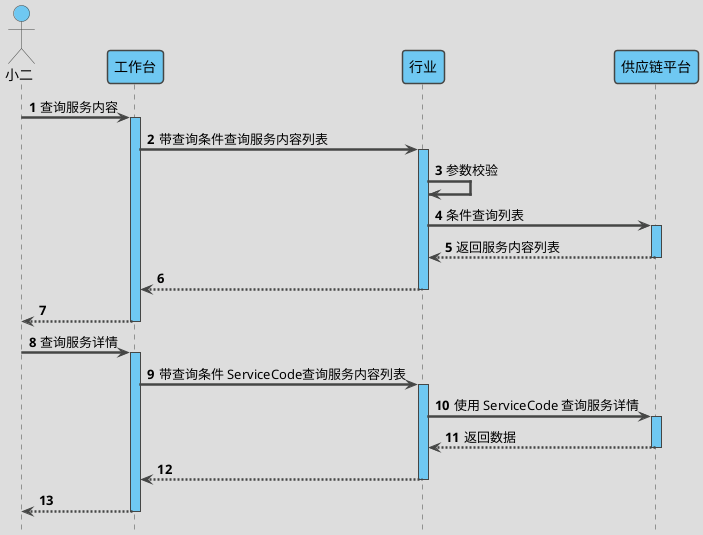 @startuml
'https://plantuml.com/sequence-diagram

'隐藏脚注
hide footbox

'使用 toy 主题
!theme toy


'编号
autonumber 1

'隐藏孤立的参与者
hide unlinked

'文字对齐，向左对齐
skinparam sequenceMessageAlign left

'箭头粗度
skinparam sequenceArrowThickness 2.5

' 皮肤
skinparam sequence {
    LifeLineBackgroundColor #6FC8F2
    ParticipantBackgroundColor #6FC8F2
    ParticipantFontColor black
    ActorBackgroundColor #6FC8F2
    ActorFontColor black
}

actor 小二 as user
participant 工作台 as ws
participant 行业 as industry
participant 供应链平台 as supply

user -> ws : 查询服务内容
activate ws

ws -> industry : 带查询条件查询服务内容列表
activate industry

industry -> industry : 参数校验

industry -> supply : 条件查询列表
activate supply
return 返回服务内容列表

return

return


user -> ws : 查询服务详情
activate ws

ws -> industry : 带查询条件 ServiceCode查询服务内容列表
activate industry

industry -> supply : 使用 ServiceCode 查询服务详情
activate supply
return 返回数据

return

return

@enduml